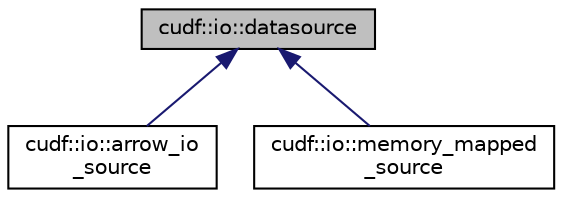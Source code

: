 digraph "cudf::io::datasource"
{
 // LATEX_PDF_SIZE
  edge [fontname="Helvetica",fontsize="10",labelfontname="Helvetica",labelfontsize="10"];
  node [fontname="Helvetica",fontsize="10",shape=record];
  Node1 [label="cudf::io::datasource",height=0.2,width=0.4,color="black", fillcolor="grey75", style="filled", fontcolor="black",tooltip="Class for reading from a file or memory source."];
  Node1 -> Node2 [dir="back",color="midnightblue",fontsize="10",style="solid",fontname="Helvetica"];
  Node2 [label="cudf::io::arrow_io\l_source",height=0.2,width=0.4,color="black", fillcolor="white", style="filled",URL="$classcudf_1_1io_1_1arrow__io__source.html",tooltip="Implementation class for reading from an Apache Arrow file. The file could be a memory-mapped file or..."];
  Node1 -> Node3 [dir="back",color="midnightblue",fontsize="10",style="solid",fontname="Helvetica"];
  Node3 [label="cudf::io::memory_mapped\l_source",height=0.2,width=0.4,color="black", fillcolor="white", style="filled",URL="$classcudf_1_1io_1_1memory__mapped__source.html",tooltip="Implementation class for reading from a file or memory source using memory mapped access."];
}
